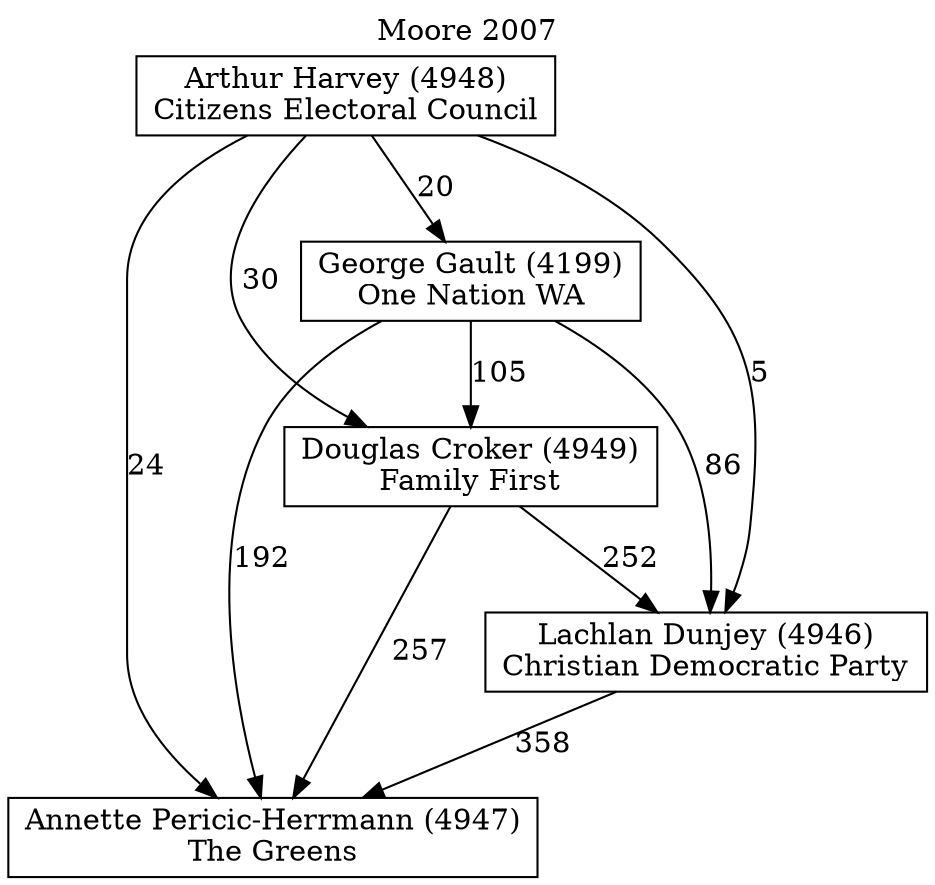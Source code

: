 // House preference flow
digraph "Annette Pericic-Herrmann (4947)_Moore_2007" {
	graph [label="Moore 2007" labelloc=t mclimit=10]
	node [shape=box]
	"Annette Pericic-Herrmann (4947)" [label="Annette Pericic-Herrmann (4947)
The Greens"]
	"Arthur Harvey (4948)" [label="Arthur Harvey (4948)
Citizens Electoral Council"]
	"Douglas Croker (4949)" [label="Douglas Croker (4949)
Family First"]
	"George Gault (4199)" [label="George Gault (4199)
One Nation WA"]
	"Lachlan Dunjey (4946)" [label="Lachlan Dunjey (4946)
Christian Democratic Party"]
	"Arthur Harvey (4948)" -> "Annette Pericic-Herrmann (4947)" [label=24]
	"Arthur Harvey (4948)" -> "Douglas Croker (4949)" [label=30]
	"Arthur Harvey (4948)" -> "George Gault (4199)" [label=20]
	"Arthur Harvey (4948)" -> "Lachlan Dunjey (4946)" [label=5]
	"Douglas Croker (4949)" -> "Annette Pericic-Herrmann (4947)" [label=257]
	"Douglas Croker (4949)" -> "Lachlan Dunjey (4946)" [label=252]
	"George Gault (4199)" -> "Annette Pericic-Herrmann (4947)" [label=192]
	"George Gault (4199)" -> "Douglas Croker (4949)" [label=105]
	"George Gault (4199)" -> "Lachlan Dunjey (4946)" [label=86]
	"Lachlan Dunjey (4946)" -> "Annette Pericic-Herrmann (4947)" [label=358]
}
